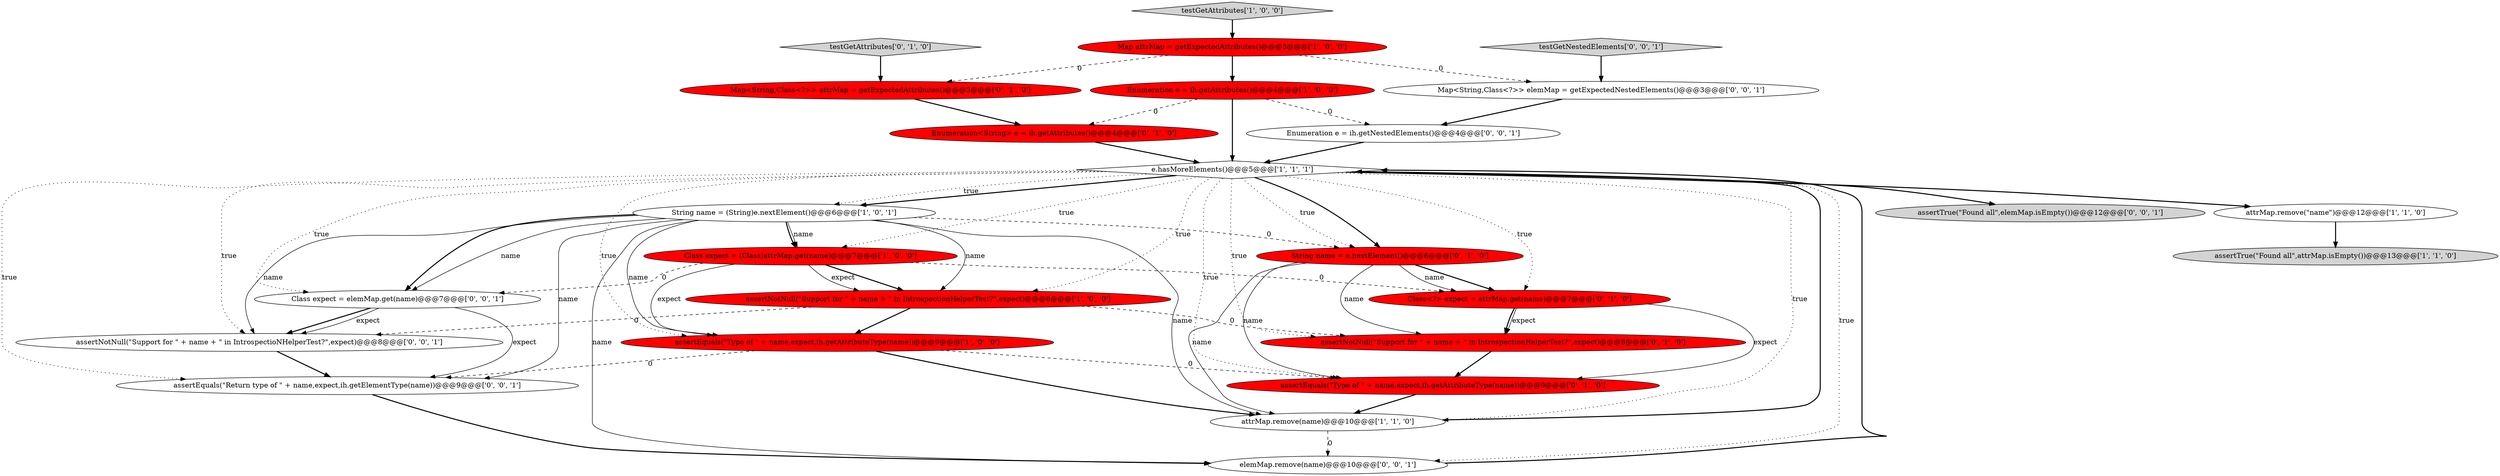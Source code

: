 digraph {
0 [style = filled, label = "Enumeration e = ih.getAttributes()@@@4@@@['1', '0', '0']", fillcolor = red, shape = ellipse image = "AAA1AAABBB1BBB"];
16 [style = filled, label = "Enumeration<String> e = ih.getAttributes()@@@4@@@['0', '1', '0']", fillcolor = red, shape = ellipse image = "AAA1AAABBB2BBB"];
23 [style = filled, label = "assertEquals(\"Return type of \" + name,expect,ih.getElementType(name))@@@9@@@['0', '0', '1']", fillcolor = white, shape = ellipse image = "AAA0AAABBB3BBB"];
2 [style = filled, label = "assertEquals(\"Type of \" + name,expect,ih.getAttributeType(name))@@@9@@@['1', '0', '0']", fillcolor = red, shape = ellipse image = "AAA1AAABBB1BBB"];
13 [style = filled, label = "assertNotNull(\"Support for \" + name + \" in IntrospectionHelperTest?\",expect)@@@8@@@['0', '1', '0']", fillcolor = red, shape = ellipse image = "AAA1AAABBB2BBB"];
17 [style = filled, label = "Map<String,Class<?>> attrMap = getExpectedAttributes()@@@3@@@['0', '1', '0']", fillcolor = red, shape = ellipse image = "AAA1AAABBB2BBB"];
1 [style = filled, label = "attrMap.remove(name)@@@10@@@['1', '1', '0']", fillcolor = white, shape = ellipse image = "AAA0AAABBB1BBB"];
4 [style = filled, label = "assertTrue(\"Found all\",attrMap.isEmpty())@@@13@@@['1', '1', '0']", fillcolor = lightgray, shape = ellipse image = "AAA0AAABBB1BBB"];
21 [style = filled, label = "Map<String,Class<?>> elemMap = getExpectedNestedElements()@@@3@@@['0', '0', '1']", fillcolor = white, shape = ellipse image = "AAA0AAABBB3BBB"];
25 [style = filled, label = "elemMap.remove(name)@@@10@@@['0', '0', '1']", fillcolor = white, shape = ellipse image = "AAA0AAABBB3BBB"];
19 [style = filled, label = "assertNotNull(\"Support for \" + name + \" in IntrospectioNHelperTest?\",expect)@@@8@@@['0', '0', '1']", fillcolor = white, shape = ellipse image = "AAA0AAABBB3BBB"];
10 [style = filled, label = "testGetAttributes['1', '0', '0']", fillcolor = lightgray, shape = diamond image = "AAA0AAABBB1BBB"];
9 [style = filled, label = "String name = (String)e.nextElement()@@@6@@@['1', '0', '1']", fillcolor = white, shape = ellipse image = "AAA0AAABBB1BBB"];
24 [style = filled, label = "assertTrue(\"Found all\",elemMap.isEmpty())@@@12@@@['0', '0', '1']", fillcolor = lightgray, shape = ellipse image = "AAA0AAABBB3BBB"];
18 [style = filled, label = "testGetNestedElements['0', '0', '1']", fillcolor = lightgray, shape = diamond image = "AAA0AAABBB3BBB"];
5 [style = filled, label = "attrMap.remove(\"name\")@@@12@@@['1', '1', '0']", fillcolor = white, shape = ellipse image = "AAA0AAABBB1BBB"];
14 [style = filled, label = "Class<?> expect = attrMap.get(name)@@@7@@@['0', '1', '0']", fillcolor = red, shape = ellipse image = "AAA1AAABBB2BBB"];
15 [style = filled, label = "testGetAttributes['0', '1', '0']", fillcolor = lightgray, shape = diamond image = "AAA0AAABBB2BBB"];
8 [style = filled, label = "e.hasMoreElements()@@@5@@@['1', '1', '1']", fillcolor = white, shape = diamond image = "AAA0AAABBB1BBB"];
22 [style = filled, label = "Class expect = elemMap.get(name)@@@7@@@['0', '0', '1']", fillcolor = white, shape = ellipse image = "AAA0AAABBB3BBB"];
3 [style = filled, label = "Class expect = (Class)attrMap.get(name)@@@7@@@['1', '0', '0']", fillcolor = red, shape = ellipse image = "AAA1AAABBB1BBB"];
7 [style = filled, label = "Map attrMap = getExpectedAttributes()@@@3@@@['1', '0', '0']", fillcolor = red, shape = ellipse image = "AAA1AAABBB1BBB"];
20 [style = filled, label = "Enumeration e = ih.getNestedElements()@@@4@@@['0', '0', '1']", fillcolor = white, shape = ellipse image = "AAA0AAABBB3BBB"];
12 [style = filled, label = "String name = e.nextElement()@@@6@@@['0', '1', '0']", fillcolor = red, shape = ellipse image = "AAA1AAABBB2BBB"];
6 [style = filled, label = "assertNotNull(\"Support for \" + name + \" in IntrospectionHelperTest?\",expect)@@@8@@@['1', '0', '0']", fillcolor = red, shape = ellipse image = "AAA1AAABBB1BBB"];
11 [style = filled, label = "assertEquals(\"Type of \" + name,expect,ih.getAttributeType(name))@@@9@@@['0', '1', '0']", fillcolor = red, shape = ellipse image = "AAA1AAABBB2BBB"];
9->22 [style = bold, label=""];
9->25 [style = solid, label="name"];
3->2 [style = solid, label="expect"];
2->23 [style = dashed, label="0"];
8->25 [style = dotted, label="true"];
23->25 [style = bold, label=""];
7->21 [style = dashed, label="0"];
1->8 [style = bold, label=""];
14->11 [style = solid, label="expect"];
16->8 [style = bold, label=""];
22->19 [style = bold, label=""];
11->1 [style = bold, label=""];
7->17 [style = dashed, label="0"];
2->1 [style = bold, label=""];
8->2 [style = dotted, label="true"];
12->1 [style = solid, label="name"];
0->16 [style = dashed, label="0"];
22->23 [style = solid, label="expect"];
3->6 [style = bold, label=""];
8->23 [style = dotted, label="true"];
7->0 [style = bold, label=""];
3->22 [style = dashed, label="0"];
12->13 [style = solid, label="name"];
12->11 [style = solid, label="name"];
0->20 [style = dashed, label="0"];
10->7 [style = bold, label=""];
13->11 [style = bold, label=""];
9->22 [style = solid, label="name"];
8->3 [style = dotted, label="true"];
6->2 [style = bold, label=""];
14->13 [style = solid, label="expect"];
8->1 [style = dotted, label="true"];
9->3 [style = solid, label="name"];
15->17 [style = bold, label=""];
20->8 [style = bold, label=""];
21->20 [style = bold, label=""];
8->6 [style = dotted, label="true"];
8->12 [style = dotted, label="true"];
8->5 [style = bold, label=""];
9->6 [style = solid, label="name"];
3->6 [style = solid, label="expect"];
6->13 [style = dashed, label="0"];
9->2 [style = solid, label="name"];
22->19 [style = solid, label="expect"];
19->23 [style = bold, label=""];
8->14 [style = dotted, label="true"];
5->4 [style = bold, label=""];
6->19 [style = dashed, label="0"];
12->14 [style = bold, label=""];
0->8 [style = bold, label=""];
8->9 [style = bold, label=""];
8->22 [style = dotted, label="true"];
8->11 [style = dotted, label="true"];
9->3 [style = bold, label=""];
2->11 [style = dashed, label="0"];
12->14 [style = solid, label="name"];
25->8 [style = bold, label=""];
8->13 [style = dotted, label="true"];
9->12 [style = dashed, label="0"];
8->9 [style = dotted, label="true"];
14->13 [style = bold, label=""];
18->21 [style = bold, label=""];
9->19 [style = solid, label="name"];
3->14 [style = dashed, label="0"];
9->23 [style = solid, label="name"];
1->25 [style = dashed, label="0"];
9->1 [style = solid, label="name"];
8->12 [style = bold, label=""];
17->16 [style = bold, label=""];
8->19 [style = dotted, label="true"];
8->24 [style = bold, label=""];
}
